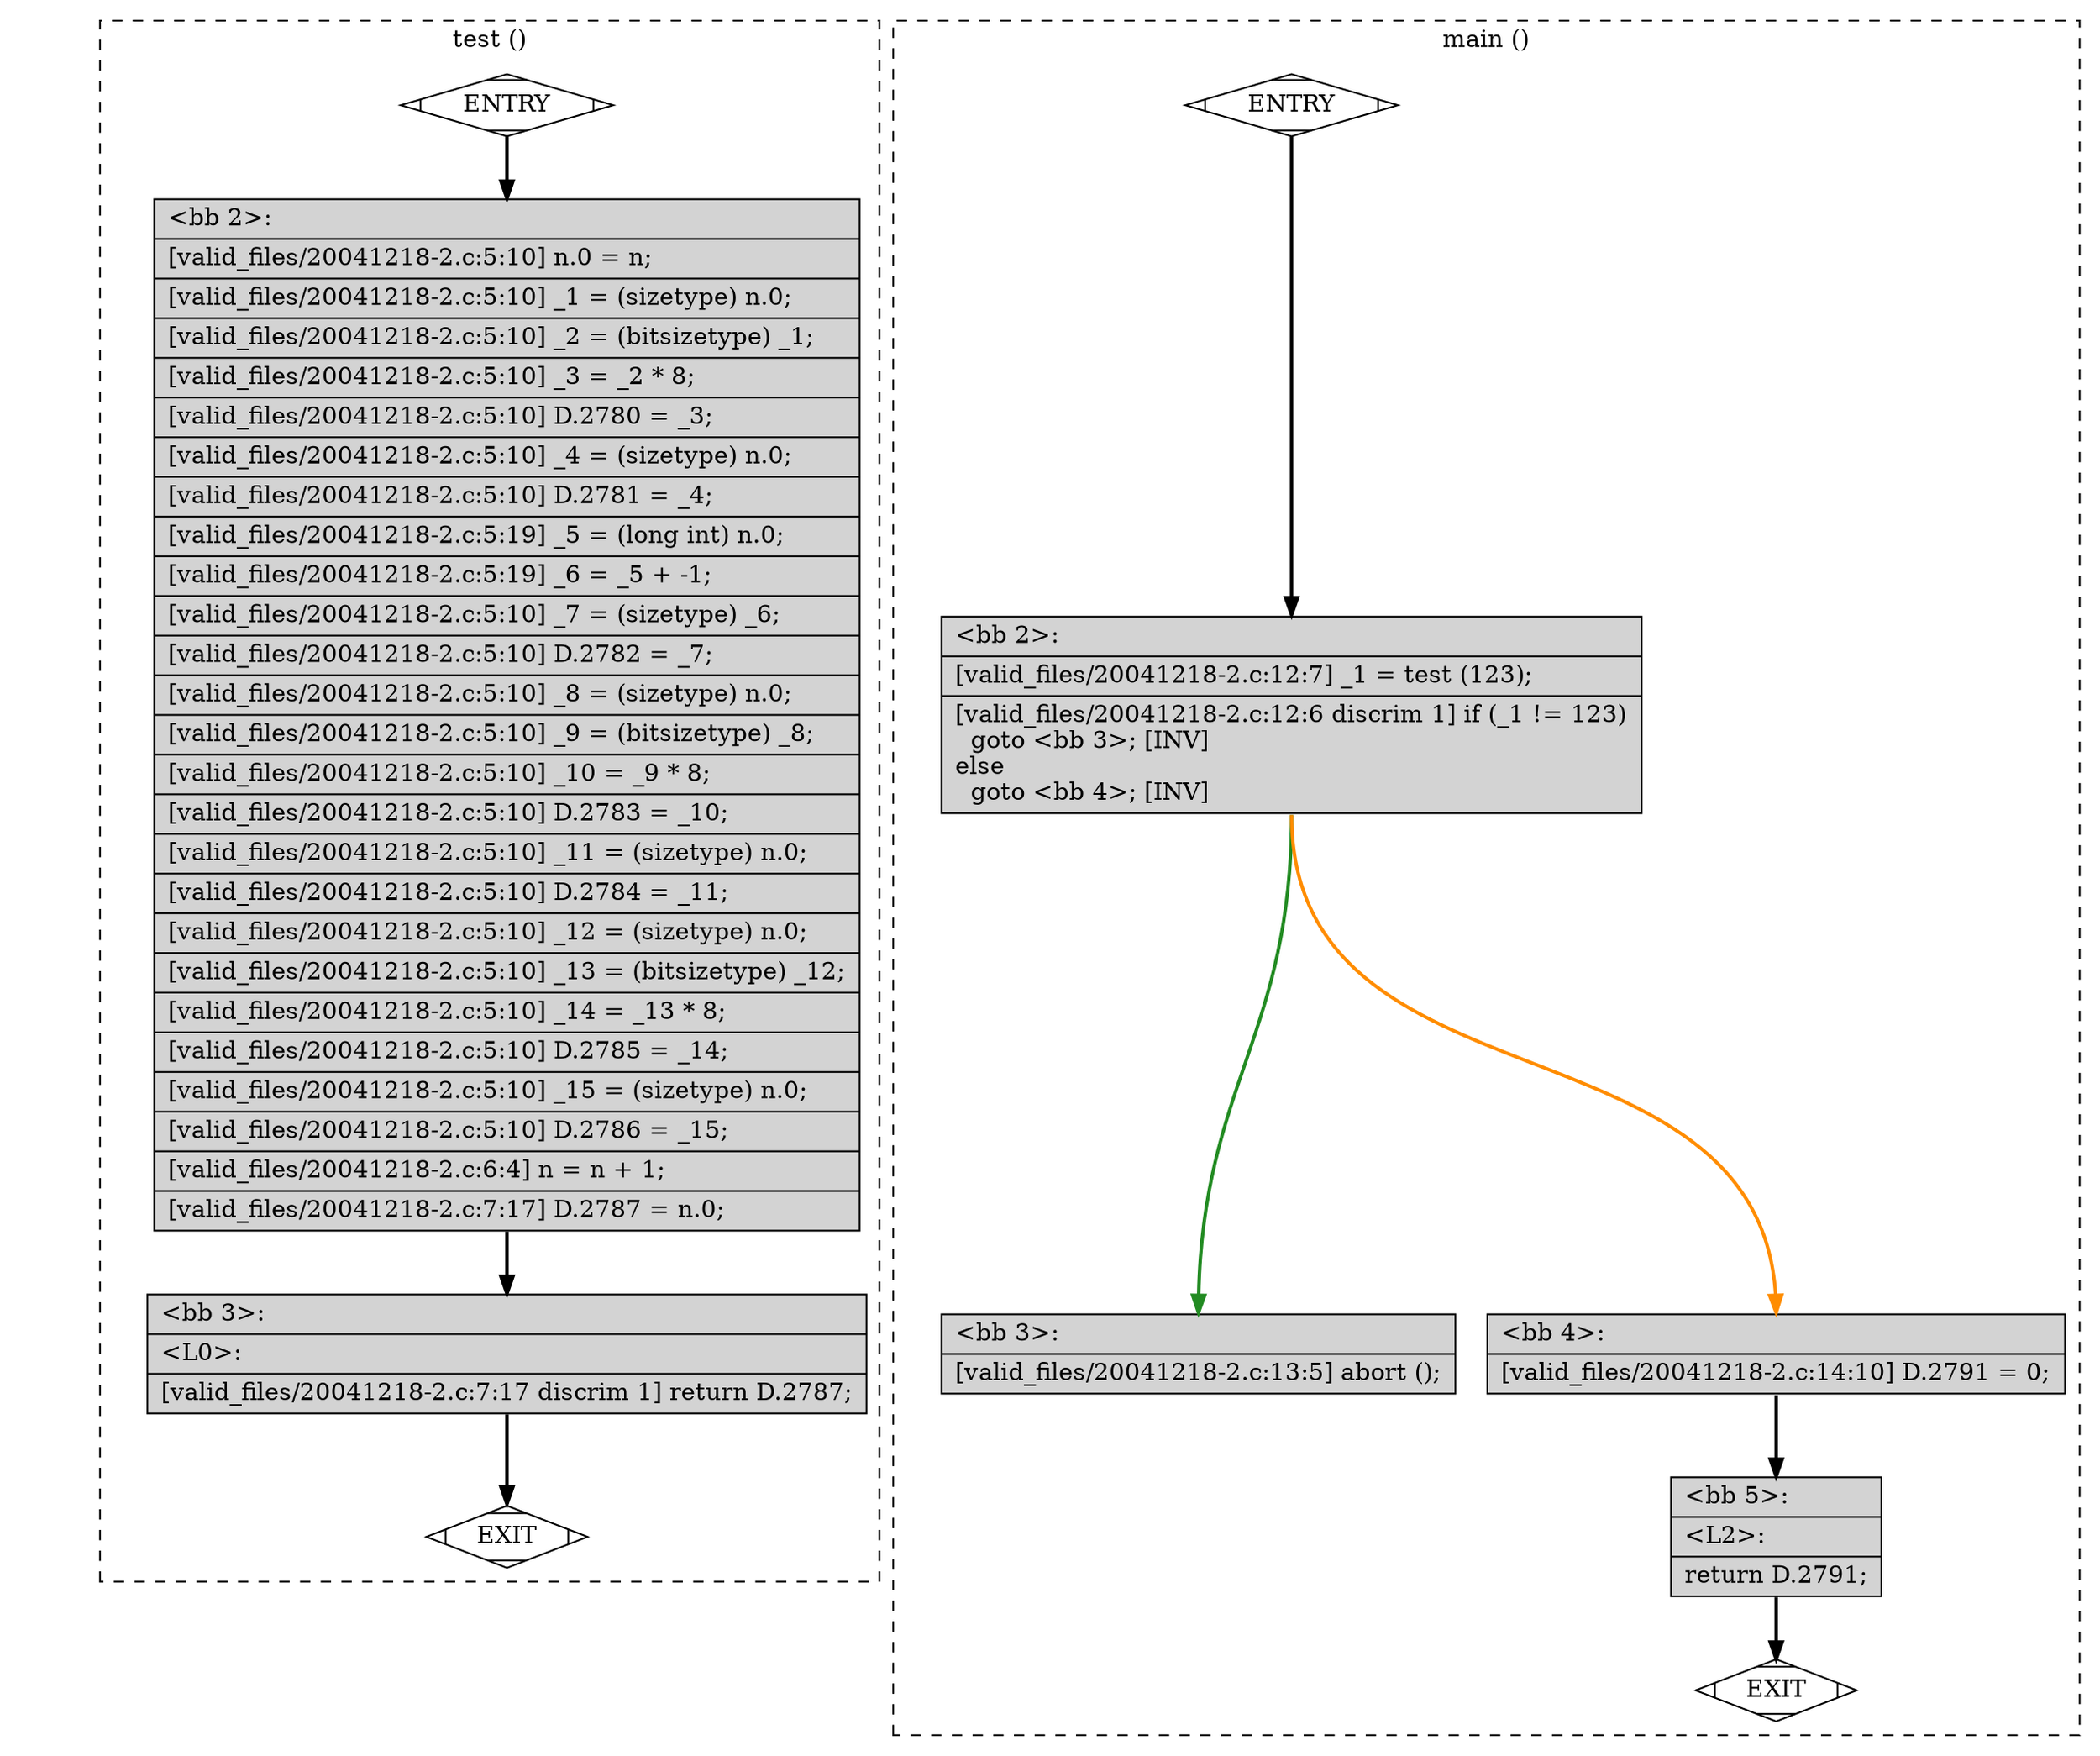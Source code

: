 digraph "a-20041218-2.c.015t.cfg" {
overlap=false;
subgraph "cluster_test" {
	style="dashed";
	color="black";
	label="test ()";
	fn_0_basic_block_0 [shape=Mdiamond,style=filled,fillcolor=white,label="ENTRY"];

	fn_0_basic_block_1 [shape=Mdiamond,style=filled,fillcolor=white,label="EXIT"];

	fn_0_basic_block_2 [shape=record,style=filled,fillcolor=lightgrey,label="{\<bb\ 2\>:\l\
|[valid_files/20041218-2.c:5:10]\ n.0\ =\ n;\l\
|[valid_files/20041218-2.c:5:10]\ _1\ =\ (sizetype)\ n.0;\l\
|[valid_files/20041218-2.c:5:10]\ _2\ =\ (bitsizetype)\ _1;\l\
|[valid_files/20041218-2.c:5:10]\ _3\ =\ _2\ *\ 8;\l\
|[valid_files/20041218-2.c:5:10]\ D.2780\ =\ _3;\l\
|[valid_files/20041218-2.c:5:10]\ _4\ =\ (sizetype)\ n.0;\l\
|[valid_files/20041218-2.c:5:10]\ D.2781\ =\ _4;\l\
|[valid_files/20041218-2.c:5:19]\ _5\ =\ (long\ int)\ n.0;\l\
|[valid_files/20041218-2.c:5:19]\ _6\ =\ _5\ +\ -1;\l\
|[valid_files/20041218-2.c:5:10]\ _7\ =\ (sizetype)\ _6;\l\
|[valid_files/20041218-2.c:5:10]\ D.2782\ =\ _7;\l\
|[valid_files/20041218-2.c:5:10]\ _8\ =\ (sizetype)\ n.0;\l\
|[valid_files/20041218-2.c:5:10]\ _9\ =\ (bitsizetype)\ _8;\l\
|[valid_files/20041218-2.c:5:10]\ _10\ =\ _9\ *\ 8;\l\
|[valid_files/20041218-2.c:5:10]\ D.2783\ =\ _10;\l\
|[valid_files/20041218-2.c:5:10]\ _11\ =\ (sizetype)\ n.0;\l\
|[valid_files/20041218-2.c:5:10]\ D.2784\ =\ _11;\l\
|[valid_files/20041218-2.c:5:10]\ _12\ =\ (sizetype)\ n.0;\l\
|[valid_files/20041218-2.c:5:10]\ _13\ =\ (bitsizetype)\ _12;\l\
|[valid_files/20041218-2.c:5:10]\ _14\ =\ _13\ *\ 8;\l\
|[valid_files/20041218-2.c:5:10]\ D.2785\ =\ _14;\l\
|[valid_files/20041218-2.c:5:10]\ _15\ =\ (sizetype)\ n.0;\l\
|[valid_files/20041218-2.c:5:10]\ D.2786\ =\ _15;\l\
|[valid_files/20041218-2.c:6:4]\ n\ =\ n\ +\ 1;\l\
|[valid_files/20041218-2.c:7:17]\ D.2787\ =\ n.0;\l\
}"];

	fn_0_basic_block_3 [shape=record,style=filled,fillcolor=lightgrey,label="{\<bb\ 3\>:\l\
|\<L0\>:\l\
|[valid_files/20041218-2.c:7:17\ discrim\ 1]\ return\ D.2787;\l\
}"];

	fn_0_basic_block_0:s -> fn_0_basic_block_2:n [style="solid,bold",color=black,weight=100,constraint=true];
	fn_0_basic_block_2:s -> fn_0_basic_block_3:n [style="solid,bold",color=black,weight=100,constraint=true];
	fn_0_basic_block_3:s -> fn_0_basic_block_1:n [style="solid,bold",color=black,weight=10,constraint=true];
	fn_0_basic_block_0:s -> fn_0_basic_block_1:n [style="invis",constraint=true];
}
subgraph "cluster_main" {
	style="dashed";
	color="black";
	label="main ()";
	fn_1_basic_block_0 [shape=Mdiamond,style=filled,fillcolor=white,label="ENTRY"];

	fn_1_basic_block_1 [shape=Mdiamond,style=filled,fillcolor=white,label="EXIT"];

	fn_1_basic_block_2 [shape=record,style=filled,fillcolor=lightgrey,label="{\<bb\ 2\>:\l\
|[valid_files/20041218-2.c:12:7]\ _1\ =\ test\ (123);\l\
|[valid_files/20041218-2.c:12:6\ discrim\ 1]\ if\ (_1\ !=\ 123)\l\
\ \ goto\ \<bb\ 3\>;\ [INV]\l\
else\l\
\ \ goto\ \<bb\ 4\>;\ [INV]\l\
}"];

	fn_1_basic_block_3 [shape=record,style=filled,fillcolor=lightgrey,label="{\<bb\ 3\>:\l\
|[valid_files/20041218-2.c:13:5]\ abort\ ();\l\
}"];

	fn_1_basic_block_4 [shape=record,style=filled,fillcolor=lightgrey,label="{\<bb\ 4\>:\l\
|[valid_files/20041218-2.c:14:10]\ D.2791\ =\ 0;\l\
}"];

	fn_1_basic_block_5 [shape=record,style=filled,fillcolor=lightgrey,label="{\<bb\ 5\>:\l\
|\<L2\>:\l\
|return\ D.2791;\l\
}"];

	fn_1_basic_block_0:s -> fn_1_basic_block_2:n [style="solid,bold",color=black,weight=100,constraint=true];
	fn_1_basic_block_2:s -> fn_1_basic_block_3:n [style="solid,bold",color=forestgreen,weight=10,constraint=true];
	fn_1_basic_block_2:s -> fn_1_basic_block_4:n [style="solid,bold",color=darkorange,weight=10,constraint=true];
	fn_1_basic_block_4:s -> fn_1_basic_block_5:n [style="solid,bold",color=black,weight=100,constraint=true];
	fn_1_basic_block_5:s -> fn_1_basic_block_1:n [style="solid,bold",color=black,weight=10,constraint=true];
	fn_1_basic_block_0:s -> fn_1_basic_block_1:n [style="invis",constraint=true];
}
}
